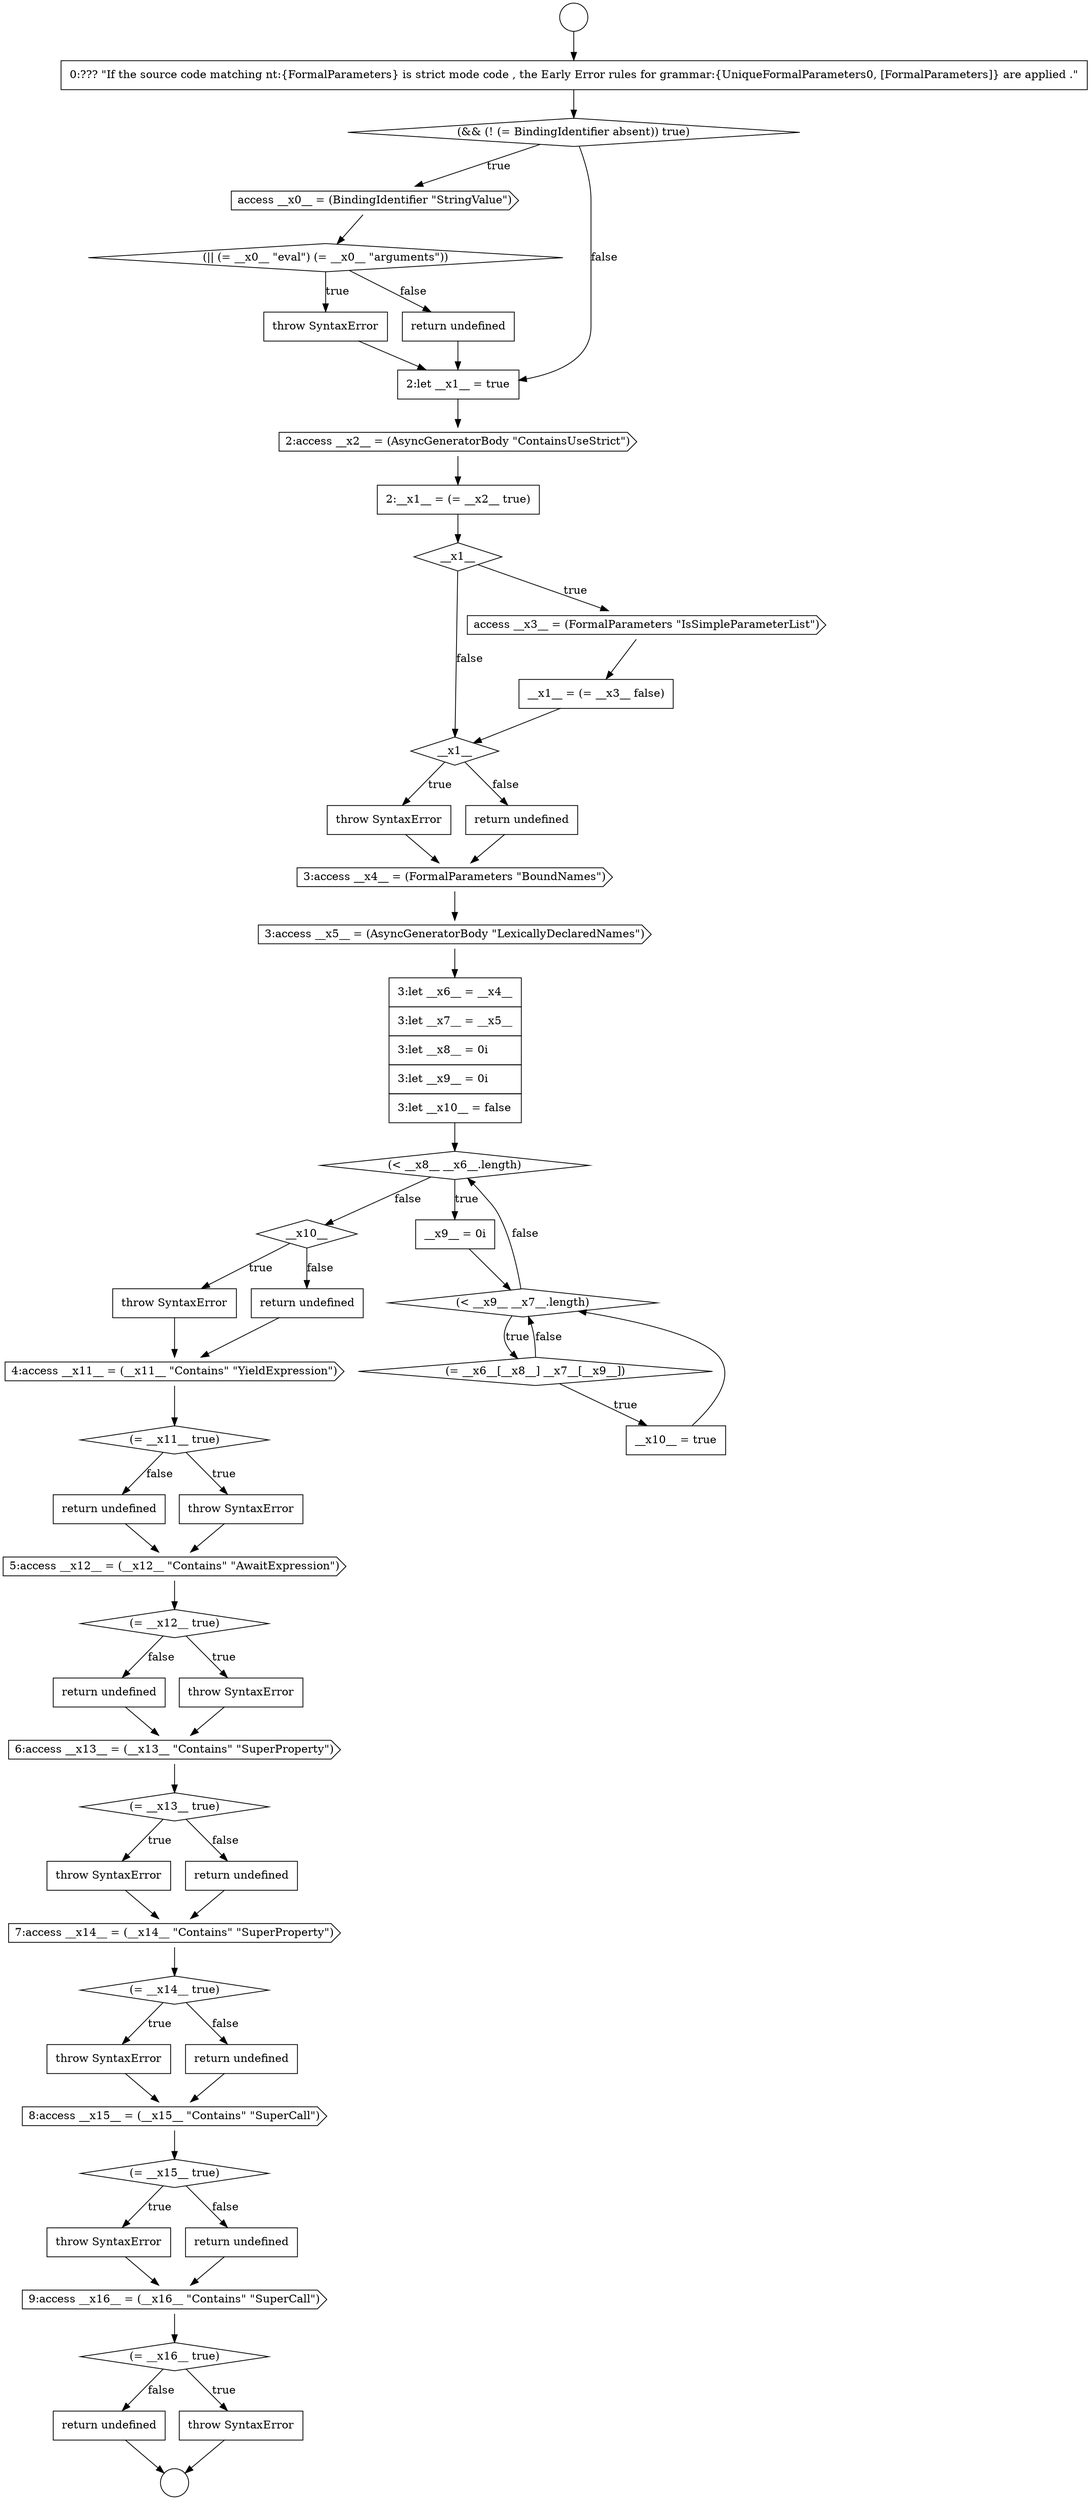 digraph {
  node19981 [shape=cds, label=<<font color="black">5:access __x12__ = (__x12__ &quot;Contains&quot; &quot;AwaitExpression&quot;)</font>> color="black" fillcolor="white" style=filled]
  node19998 [shape=diamond, label=<<font color="black">(= __x16__ true)</font>> color="black" fillcolor="white" style=filled]
  node19980 [shape=none, margin=0, label=<<font color="black">
    <table border="0" cellborder="1" cellspacing="0" cellpadding="10">
      <tr><td align="left">return undefined</td></tr>
    </table>
  </font>> color="black" fillcolor="white" style=filled]
  node19991 [shape=none, margin=0, label=<<font color="black">
    <table border="0" cellborder="1" cellspacing="0" cellpadding="10">
      <tr><td align="left">throw SyntaxError</td></tr>
    </table>
  </font>> color="black" fillcolor="white" style=filled]
  node19969 [shape=diamond, label=<<font color="black">(&lt; __x8__ __x6__.length)</font>> color="black" fillcolor="white" style=filled]
  node19978 [shape=diamond, label=<<font color="black">(= __x11__ true)</font>> color="black" fillcolor="white" style=filled]
  node19979 [shape=none, margin=0, label=<<font color="black">
    <table border="0" cellborder="1" cellspacing="0" cellpadding="10">
      <tr><td align="left">throw SyntaxError</td></tr>
    </table>
  </font>> color="black" fillcolor="white" style=filled]
  node19971 [shape=diamond, label=<<font color="black">(&lt; __x9__ __x7__.length)</font>> color="black" fillcolor="white" style=filled]
  node19990 [shape=diamond, label=<<font color="black">(= __x14__ true)</font>> color="black" fillcolor="white" style=filled]
  node19994 [shape=diamond, label=<<font color="black">(= __x15__ true)</font>> color="black" fillcolor="white" style=filled]
  node19951 [shape=none, margin=0, label=<<font color="black">
    <table border="0" cellborder="1" cellspacing="0" cellpadding="10">
      <tr><td align="left">0:??? &quot;If the source code matching nt:{FormalParameters} is strict mode code , the Early Error rules for grammar:{UniqueFormalParameters0, [FormalParameters]} are applied .&quot;</td></tr>
    </table>
  </font>> color="black" fillcolor="white" style=filled]
  node19964 [shape=none, margin=0, label=<<font color="black">
    <table border="0" cellborder="1" cellspacing="0" cellpadding="10">
      <tr><td align="left">throw SyntaxError</td></tr>
    </table>
  </font>> color="black" fillcolor="white" style=filled]
  node19986 [shape=diamond, label=<<font color="black">(= __x13__ true)</font>> color="black" fillcolor="white" style=filled]
  node19975 [shape=none, margin=0, label=<<font color="black">
    <table border="0" cellborder="1" cellspacing="0" cellpadding="10">
      <tr><td align="left">throw SyntaxError</td></tr>
    </table>
  </font>> color="black" fillcolor="white" style=filled]
  node19955 [shape=none, margin=0, label=<<font color="black">
    <table border="0" cellborder="1" cellspacing="0" cellpadding="10">
      <tr><td align="left">throw SyntaxError</td></tr>
    </table>
  </font>> color="black" fillcolor="white" style=filled]
  node19968 [shape=none, margin=0, label=<<font color="black">
    <table border="0" cellborder="1" cellspacing="0" cellpadding="10">
      <tr><td align="left">3:let __x6__ = __x4__</td></tr>
      <tr><td align="left">3:let __x7__ = __x5__</td></tr>
      <tr><td align="left">3:let __x8__ = 0i</td></tr>
      <tr><td align="left">3:let __x9__ = 0i</td></tr>
      <tr><td align="left">3:let __x10__ = false</td></tr>
    </table>
  </font>> color="black" fillcolor="white" style=filled]
  node19959 [shape=none, margin=0, label=<<font color="black">
    <table border="0" cellborder="1" cellspacing="0" cellpadding="10">
      <tr><td align="left">2:__x1__ = (= __x2__ true)</td></tr>
    </table>
  </font>> color="black" fillcolor="white" style=filled]
  node19956 [shape=none, margin=0, label=<<font color="black">
    <table border="0" cellborder="1" cellspacing="0" cellpadding="10">
      <tr><td align="left">return undefined</td></tr>
    </table>
  </font>> color="black" fillcolor="white" style=filled]
  node19995 [shape=none, margin=0, label=<<font color="black">
    <table border="0" cellborder="1" cellspacing="0" cellpadding="10">
      <tr><td align="left">throw SyntaxError</td></tr>
    </table>
  </font>> color="black" fillcolor="white" style=filled]
  node19950 [shape=circle label=" " color="black" fillcolor="white" style=filled]
  node19987 [shape=none, margin=0, label=<<font color="black">
    <table border="0" cellborder="1" cellspacing="0" cellpadding="10">
      <tr><td align="left">throw SyntaxError</td></tr>
    </table>
  </font>> color="black" fillcolor="white" style=filled]
  node19967 [shape=cds, label=<<font color="black">3:access __x5__ = (AsyncGeneratorBody &quot;LexicallyDeclaredNames&quot;)</font>> color="black" fillcolor="white" style=filled]
  node19984 [shape=none, margin=0, label=<<font color="black">
    <table border="0" cellborder="1" cellspacing="0" cellpadding="10">
      <tr><td align="left">return undefined</td></tr>
    </table>
  </font>> color="black" fillcolor="white" style=filled]
  node19997 [shape=cds, label=<<font color="black">9:access __x16__ = (__x16__ &quot;Contains&quot; &quot;SuperCall&quot;)</font>> color="black" fillcolor="white" style=filled]
  node19953 [shape=cds, label=<<font color="black">access __x0__ = (BindingIdentifier &quot;StringValue&quot;)</font>> color="black" fillcolor="white" style=filled]
  node19977 [shape=cds, label=<<font color="black">4:access __x11__ = (__x11__ &quot;Contains&quot; &quot;YieldExpression&quot;)</font>> color="black" fillcolor="white" style=filled]
  node19972 [shape=diamond, label=<<font color="black">(= __x6__[__x8__] __x7__[__x9__])</font>> color="black" fillcolor="white" style=filled]
  node19963 [shape=diamond, label=<<font color="black">__x1__</font>> color="black" fillcolor="white" style=filled]
  node19960 [shape=diamond, label=<<font color="black">__x1__</font>> color="black" fillcolor="white" style=filled]
  node19949 [shape=circle label=" " color="black" fillcolor="white" style=filled]
  node19966 [shape=cds, label=<<font color="black">3:access __x4__ = (FormalParameters &quot;BoundNames&quot;)</font>> color="black" fillcolor="white" style=filled]
  node19973 [shape=none, margin=0, label=<<font color="black">
    <table border="0" cellborder="1" cellspacing="0" cellpadding="10">
      <tr><td align="left">__x10__ = true</td></tr>
    </table>
  </font>> color="black" fillcolor="white" style=filled]
  node19992 [shape=none, margin=0, label=<<font color="black">
    <table border="0" cellborder="1" cellspacing="0" cellpadding="10">
      <tr><td align="left">return undefined</td></tr>
    </table>
  </font>> color="black" fillcolor="white" style=filled]
  node19996 [shape=none, margin=0, label=<<font color="black">
    <table border="0" cellborder="1" cellspacing="0" cellpadding="10">
      <tr><td align="left">return undefined</td></tr>
    </table>
  </font>> color="black" fillcolor="white" style=filled]
  node19962 [shape=none, margin=0, label=<<font color="black">
    <table border="0" cellborder="1" cellspacing="0" cellpadding="10">
      <tr><td align="left">__x1__ = (= __x3__ false)</td></tr>
    </table>
  </font>> color="black" fillcolor="white" style=filled]
  node19957 [shape=none, margin=0, label=<<font color="black">
    <table border="0" cellborder="1" cellspacing="0" cellpadding="10">
      <tr><td align="left">2:let __x1__ = true</td></tr>
    </table>
  </font>> color="black" fillcolor="white" style=filled]
  node20000 [shape=none, margin=0, label=<<font color="black">
    <table border="0" cellborder="1" cellspacing="0" cellpadding="10">
      <tr><td align="left">return undefined</td></tr>
    </table>
  </font>> color="black" fillcolor="white" style=filled]
  node19954 [shape=diamond, label=<<font color="black">(|| (= __x0__ &quot;eval&quot;) (= __x0__ &quot;arguments&quot;))</font>> color="black" fillcolor="white" style=filled]
  node19993 [shape=cds, label=<<font color="black">8:access __x15__ = (__x15__ &quot;Contains&quot; &quot;SuperCall&quot;)</font>> color="black" fillcolor="white" style=filled]
  node19983 [shape=none, margin=0, label=<<font color="black">
    <table border="0" cellborder="1" cellspacing="0" cellpadding="10">
      <tr><td align="left">throw SyntaxError</td></tr>
    </table>
  </font>> color="black" fillcolor="white" style=filled]
  node19988 [shape=none, margin=0, label=<<font color="black">
    <table border="0" cellborder="1" cellspacing="0" cellpadding="10">
      <tr><td align="left">return undefined</td></tr>
    </table>
  </font>> color="black" fillcolor="white" style=filled]
  node19952 [shape=diamond, label=<<font color="black">(&amp;&amp; (! (= BindingIdentifier absent)) true)</font>> color="black" fillcolor="white" style=filled]
  node19989 [shape=cds, label=<<font color="black">7:access __x14__ = (__x14__ &quot;Contains&quot; &quot;SuperProperty&quot;)</font>> color="black" fillcolor="white" style=filled]
  node19965 [shape=none, margin=0, label=<<font color="black">
    <table border="0" cellborder="1" cellspacing="0" cellpadding="10">
      <tr><td align="left">return undefined</td></tr>
    </table>
  </font>> color="black" fillcolor="white" style=filled]
  node19976 [shape=none, margin=0, label=<<font color="black">
    <table border="0" cellborder="1" cellspacing="0" cellpadding="10">
      <tr><td align="left">return undefined</td></tr>
    </table>
  </font>> color="black" fillcolor="white" style=filled]
  node19974 [shape=diamond, label=<<font color="black">__x10__</font>> color="black" fillcolor="white" style=filled]
  node19961 [shape=cds, label=<<font color="black">access __x3__ = (FormalParameters &quot;IsSimpleParameterList&quot;)</font>> color="black" fillcolor="white" style=filled]
  node19985 [shape=cds, label=<<font color="black">6:access __x13__ = (__x13__ &quot;Contains&quot; &quot;SuperProperty&quot;)</font>> color="black" fillcolor="white" style=filled]
  node19970 [shape=none, margin=0, label=<<font color="black">
    <table border="0" cellborder="1" cellspacing="0" cellpadding="10">
      <tr><td align="left">__x9__ = 0i</td></tr>
    </table>
  </font>> color="black" fillcolor="white" style=filled]
  node19958 [shape=cds, label=<<font color="black">2:access __x2__ = (AsyncGeneratorBody &quot;ContainsUseStrict&quot;)</font>> color="black" fillcolor="white" style=filled]
  node19982 [shape=diamond, label=<<font color="black">(= __x12__ true)</font>> color="black" fillcolor="white" style=filled]
  node19999 [shape=none, margin=0, label=<<font color="black">
    <table border="0" cellborder="1" cellspacing="0" cellpadding="10">
      <tr><td align="left">throw SyntaxError</td></tr>
    </table>
  </font>> color="black" fillcolor="white" style=filled]
  node19973 -> node19971 [ color="black"]
  node19953 -> node19954 [ color="black"]
  node19975 -> node19977 [ color="black"]
  node19966 -> node19967 [ color="black"]
  node19959 -> node19960 [ color="black"]
  node19987 -> node19989 [ color="black"]
  node19962 -> node19963 [ color="black"]
  node20000 -> node19950 [ color="black"]
  node19998 -> node19999 [label=<<font color="black">true</font>> color="black"]
  node19998 -> node20000 [label=<<font color="black">false</font>> color="black"]
  node19996 -> node19997 [ color="black"]
  node19976 -> node19977 [ color="black"]
  node19997 -> node19998 [ color="black"]
  node19955 -> node19957 [ color="black"]
  node19995 -> node19997 [ color="black"]
  node19990 -> node19991 [label=<<font color="black">true</font>> color="black"]
  node19990 -> node19992 [label=<<font color="black">false</font>> color="black"]
  node19960 -> node19961 [label=<<font color="black">true</font>> color="black"]
  node19960 -> node19963 [label=<<font color="black">false</font>> color="black"]
  node19952 -> node19953 [label=<<font color="black">true</font>> color="black"]
  node19952 -> node19957 [label=<<font color="black">false</font>> color="black"]
  node19980 -> node19981 [ color="black"]
  node19957 -> node19958 [ color="black"]
  node19992 -> node19993 [ color="black"]
  node19977 -> node19978 [ color="black"]
  node19954 -> node19955 [label=<<font color="black">true</font>> color="black"]
  node19954 -> node19956 [label=<<font color="black">false</font>> color="black"]
  node19986 -> node19987 [label=<<font color="black">true</font>> color="black"]
  node19986 -> node19988 [label=<<font color="black">false</font>> color="black"]
  node19989 -> node19990 [ color="black"]
  node19983 -> node19985 [ color="black"]
  node19958 -> node19959 [ color="black"]
  node19978 -> node19979 [label=<<font color="black">true</font>> color="black"]
  node19978 -> node19980 [label=<<font color="black">false</font>> color="black"]
  node19951 -> node19952 [ color="black"]
  node19969 -> node19970 [label=<<font color="black">true</font>> color="black"]
  node19969 -> node19974 [label=<<font color="black">false</font>> color="black"]
  node19968 -> node19969 [ color="black"]
  node19991 -> node19993 [ color="black"]
  node19981 -> node19982 [ color="black"]
  node19949 -> node19951 [ color="black"]
  node19972 -> node19973 [label=<<font color="black">true</font>> color="black"]
  node19972 -> node19971 [label=<<font color="black">false</font>> color="black"]
  node19970 -> node19971 [ color="black"]
  node19963 -> node19964 [label=<<font color="black">true</font>> color="black"]
  node19963 -> node19965 [label=<<font color="black">false</font>> color="black"]
  node19961 -> node19962 [ color="black"]
  node19971 -> node19972 [label=<<font color="black">true</font>> color="black"]
  node19971 -> node19969 [label=<<font color="black">false</font>> color="black"]
  node19979 -> node19981 [ color="black"]
  node19982 -> node19983 [label=<<font color="black">true</font>> color="black"]
  node19982 -> node19984 [label=<<font color="black">false</font>> color="black"]
  node19984 -> node19985 [ color="black"]
  node19964 -> node19966 [ color="black"]
  node19967 -> node19968 [ color="black"]
  node19974 -> node19975 [label=<<font color="black">true</font>> color="black"]
  node19974 -> node19976 [label=<<font color="black">false</font>> color="black"]
  node19965 -> node19966 [ color="black"]
  node19994 -> node19995 [label=<<font color="black">true</font>> color="black"]
  node19994 -> node19996 [label=<<font color="black">false</font>> color="black"]
  node19988 -> node19989 [ color="black"]
  node19956 -> node19957 [ color="black"]
  node19993 -> node19994 [ color="black"]
  node19999 -> node19950 [ color="black"]
  node19985 -> node19986 [ color="black"]
}
